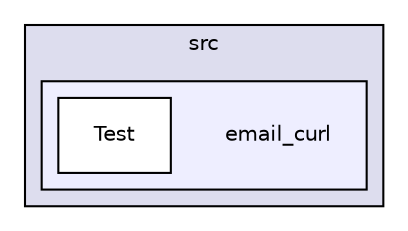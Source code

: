 digraph "E:/Glasgow Course Works/Realtime Embeded Programming/Project files/CourseProject/Attendance-recording-system/src/email_curl" {
  compound=true
  node [ fontsize="10", fontname="Helvetica"];
  edge [ labelfontsize="10", labelfontname="Helvetica"];
  subgraph clusterdir_5efe15e50f941378dbaefc0e60bb55bf {
    graph [ bgcolor="#ddddee", pencolor="black", label="src" fontname="Helvetica", fontsize="10", URL="dir_5efe15e50f941378dbaefc0e60bb55bf.html"]
  subgraph clusterdir_180249faa8f80232629226df367626a4 {
    graph [ bgcolor="#eeeeff", pencolor="black", label="" URL="dir_180249faa8f80232629226df367626a4.html"];
    dir_180249faa8f80232629226df367626a4 [shape=plaintext label="email_curl"];
    dir_15f45f8083270cf07964f682ee37a50b [shape=box label="Test" color="black" fillcolor="white" style="filled" URL="dir_15f45f8083270cf07964f682ee37a50b.html"];
  }
  }
}
